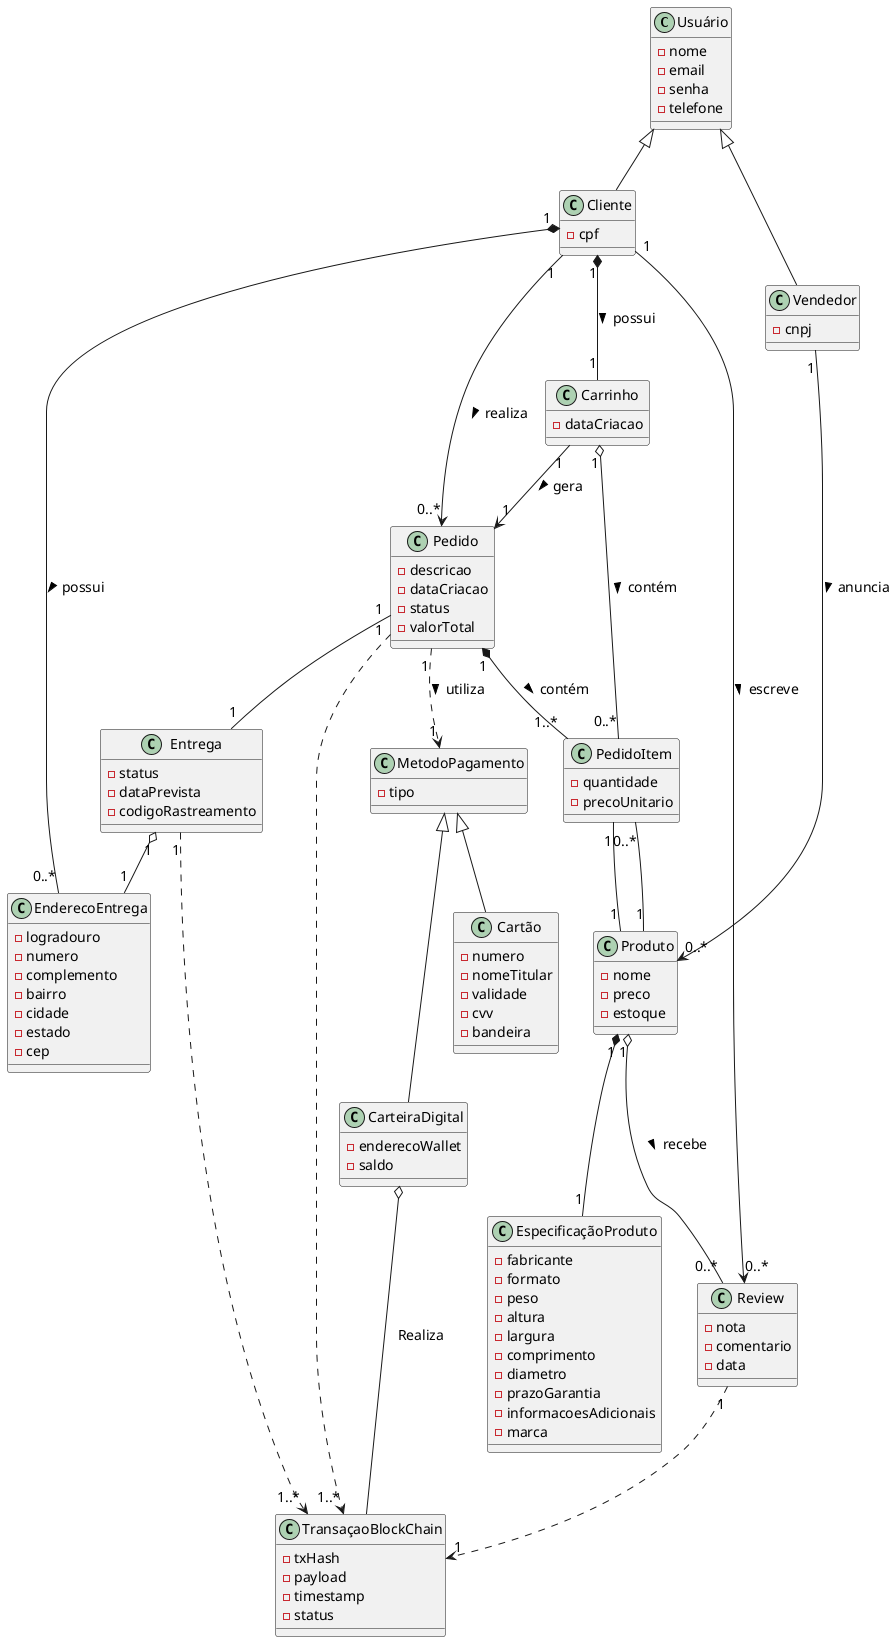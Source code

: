 @startuml ChainBuy
top to bottom direction

skinparam defaultFontName "Arial"
skinparam defaultFontSize 14
' Classes base
class Usuário {
    -nome
    -email
    -senha
    -telefone
}

class Produto {
    -nome   
    -preco
    -estoque
}

class EspecificaçãoProduto {
    -fabricante
    -formato
    -peso
    -altura
    -largura
    -comprimento
    -diametro
    -prazoGarantia
    -informacoesAdicionais
    -marca
}

class Cliente {   
    -cpf
}

class EnderecoEntrega {   
    -logradouro
    -numero
    -complemento
    -bairro
    -cidade
    -estado
    -cep
}

class Vendedor { 
    -cnpj
}

class Pedido {
    -descricao
    -dataCriacao
    -status
    -valorTotal
}

class PedidoItem {
    -quantidade
    -precoUnitario
}

class MetodoPagamento {
    -tipo
}

class Carrinho {
    -dataCriacao
}

class CarteiraDigital {
    -enderecoWallet
    -saldo
}

class Cartão {
    -numero
    -nomeTitular
    -validade
    -cvv
    -bandeira
}

class Entrega {
    -status
    -dataPrevista
    -codigoRastreamento
}

class Review {
    -nota
    -comentario
    -data
}

class TransaçaoBlockChain {
    -txHash
    -payload
    -timestamp
    -status
}

MetodoPagamento <|-- Cartão
MetodoPagamento <|-- CarteiraDigital
Usuário <|-- Cliente
Usuário <|-- Vendedor

Vendedor "1" --> "0..*" Produto : anuncia >
Cliente "1" --> "0..*" Pedido : realiza >
PedidoItem "1" -- "1" Produto
Produto "1" -- "0..*" PedidoItem
Carrinho "1" --> "1" Pedido : gera >
Cliente "1" --> "0..*" Review : escreve >
Pedido "1" -- "1" Entrega

Produto "1" o-- "0..*" Review : recebe >
Carrinho "1" o-- "0..*" PedidoItem : contém >
CarteiraDigital o-- TransaçaoBlockChain : Realiza
Entrega "1" o-- "1" EnderecoEntrega

Entrega "1" ..> "1..*" TransaçaoBlockChain
Pedido "1" ..> "1" MetodoPagamento : utiliza >
Pedido "1" ..> "1..*" TransaçaoBlockChain
Review "1" ..> "1" TransaçaoBlockChain

Cliente "1" *-- "0..*" EnderecoEntrega : possui >
Cliente "1" *-- "1" Carrinho : possui >
Produto "1" *-- "1" EspecificaçãoProduto
Pedido "1" *-- "1..*" PedidoItem: contém >
@enduml
